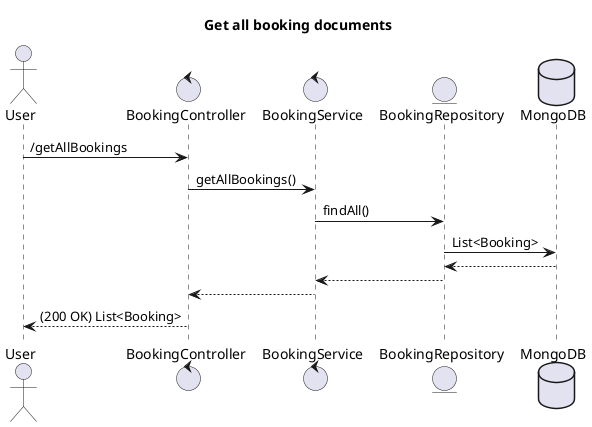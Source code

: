 @startuml
title "Get all booking documents"

actor User
control "BookingController" as Controller
control "BookingService" as Service
entity BookingRepository as Dao
database MongoDB as DB

User -> Controller : /getAllBookings
Controller -> Service : getAllBookings()
Service -> Dao : findAll()
Dao -> DB : List<Booking>
DB --> Dao
Dao --> Service
Service --> Controller
Controller --> User : (200 OK) List<Booking>

@enduml